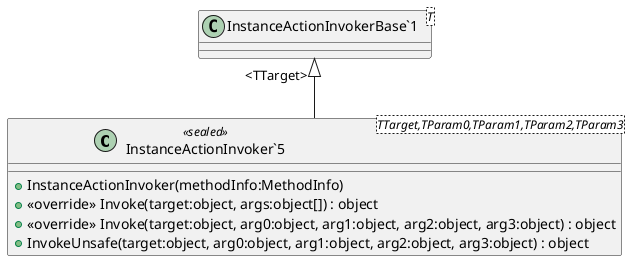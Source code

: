 @startuml
class "InstanceActionInvoker`5"<TTarget,TParam0,TParam1,TParam2,TParam3> <<sealed>> {
    + InstanceActionInvoker(methodInfo:MethodInfo)
    + <<override>> Invoke(target:object, args:object[]) : object
    + <<override>> Invoke(target:object, arg0:object, arg1:object, arg2:object, arg3:object) : object
    + InvokeUnsafe(target:object, arg0:object, arg1:object, arg2:object, arg3:object) : object
}
class "InstanceActionInvokerBase`1"<T> {
}
"InstanceActionInvokerBase`1" "<TTarget>" <|-- "InstanceActionInvoker`5"
@enduml
